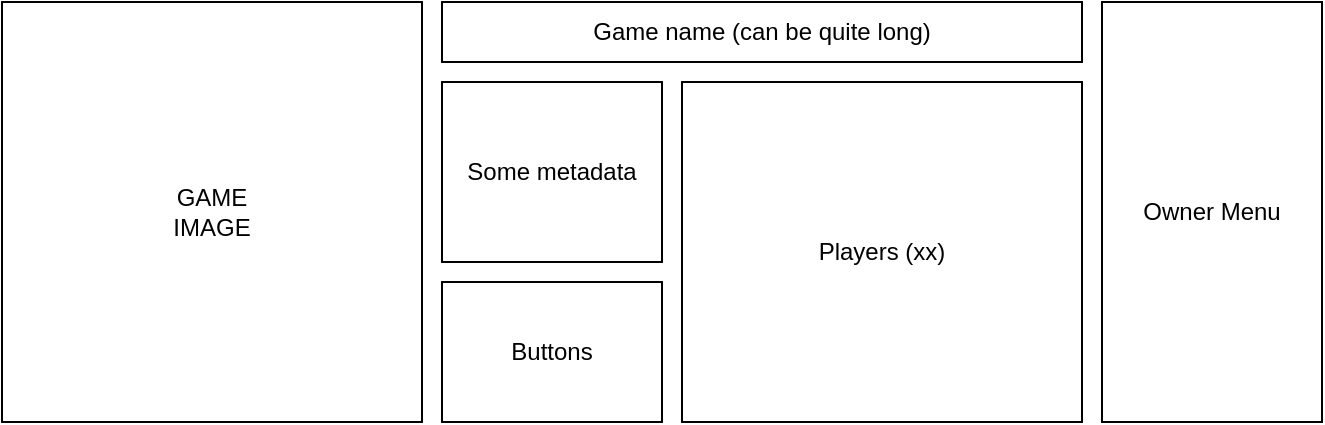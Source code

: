 <mxfile version="16.3.0" type="github"><diagram id="PBoYRw-OzXjZWzZZ37tK" name="Page-1"><mxGraphModel dx="2064" dy="944" grid="1" gridSize="10" guides="1" tooltips="1" connect="1" arrows="1" fold="1" page="1" pageScale="1" pageWidth="827" pageHeight="1169" math="0" shadow="0"><root><mxCell id="0"/><mxCell id="1" parent="0"/><mxCell id="0P8r0BFT5B611BEnmgBt-1" value="GAME&lt;br&gt;IMAGE" style="whiteSpace=wrap;html=1;aspect=fixed;" parent="1" vertex="1"><mxGeometry x="-80" y="330" width="210" height="210" as="geometry"/></mxCell><mxCell id="0P8r0BFT5B611BEnmgBt-2" value="Game name (can be quite long)" style="rounded=0;whiteSpace=wrap;html=1;" parent="1" vertex="1"><mxGeometry x="140" y="330" width="320" height="30" as="geometry"/></mxCell><mxCell id="0P8r0BFT5B611BEnmgBt-3" value="Some metadata" style="rounded=0;whiteSpace=wrap;html=1;" parent="1" vertex="1"><mxGeometry x="140" y="370" width="110" height="90" as="geometry"/></mxCell><mxCell id="0P8r0BFT5B611BEnmgBt-4" value="Players (xx)&lt;br&gt;" style="rounded=0;whiteSpace=wrap;html=1;" parent="1" vertex="1"><mxGeometry x="260" y="370" width="200" height="170" as="geometry"/></mxCell><mxCell id="0P8r0BFT5B611BEnmgBt-5" value="Buttons" style="rounded=0;whiteSpace=wrap;html=1;" parent="1" vertex="1"><mxGeometry x="140" y="470" width="110" height="70" as="geometry"/></mxCell><mxCell id="0P8r0BFT5B611BEnmgBt-6" value="Owner Menu" style="rounded=0;whiteSpace=wrap;html=1;" parent="1" vertex="1"><mxGeometry x="470" y="330" width="110" height="210" as="geometry"/></mxCell></root></mxGraphModel></diagram></mxfile>